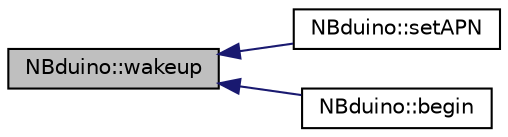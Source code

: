 digraph "NBduino::wakeup"
{
  edge [fontname="Helvetica",fontsize="10",labelfontname="Helvetica",labelfontsize="10"];
  node [fontname="Helvetica",fontsize="10",shape=record];
  rankdir="LR";
  Node19 [label="NBduino::wakeup",height=0.2,width=0.4,color="black", fillcolor="grey75", style="filled", fontcolor="black"];
  Node19 -> Node20 [dir="back",color="midnightblue",fontsize="10",style="solid",fontname="Helvetica"];
  Node20 [label="NBduino::setAPN",height=0.2,width=0.4,color="black", fillcolor="white", style="filled",URL="$class_n_bduino.html#a9a903295305e847b3d68a7a6cc111316"];
  Node19 -> Node21 [dir="back",color="midnightblue",fontsize="10",style="solid",fontname="Helvetica"];
  Node21 [label="NBduino::begin",height=0.2,width=0.4,color="black", fillcolor="white", style="filled",URL="$class_n_bduino.html#ae8241f6dcfe492f00f8bef4b5d4b79a0"];
}
